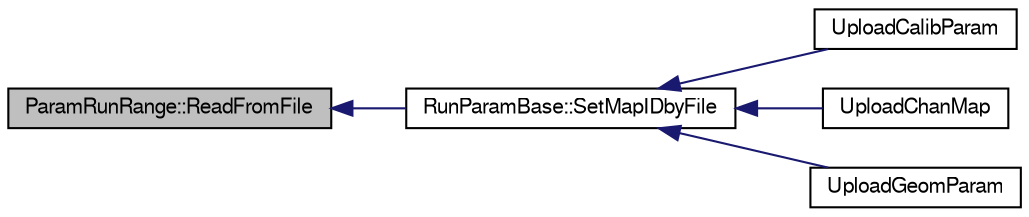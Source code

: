 digraph "ParamRunRange::ReadFromFile"
{
  bgcolor="transparent";
  edge [fontname="FreeSans",fontsize="10",labelfontname="FreeSans",labelfontsize="10"];
  node [fontname="FreeSans",fontsize="10",shape=record];
  rankdir="LR";
  Node1 [label="ParamRunRange::ReadFromFile",height=0.2,width=0.4,color="black", fillcolor="grey75", style="filled" fontcolor="black"];
  Node1 -> Node2 [dir="back",color="midnightblue",fontsize="10",style="solid",fontname="FreeSans"];
  Node2 [label="RunParamBase::SetMapIDbyFile",height=0.2,width=0.4,color="black",URL="$db/d8a/classRunParamBase.html#a8c61f49cd84ecbf5da6886acc0e4e462"];
  Node2 -> Node3 [dir="back",color="midnightblue",fontsize="10",style="solid",fontname="FreeSans"];
  Node3 [label="UploadCalibParam",height=0.2,width=0.4,color="black",URL="$db/d7d/UploadCalibParam_8C.html#abf758af3a7c6c28be661c078bb0a9ac3",tooltip="UploadCalibParam.C: Macro to upload the calibration parameter from tsv file to MySQL DB..."];
  Node2 -> Node4 [dir="back",color="midnightblue",fontsize="10",style="solid",fontname="FreeSans"];
  Node4 [label="UploadChanMap",height=0.2,width=0.4,color="black",URL="$d0/da4/UploadChanMap_8C.html#a6ec43687f04e8350c642c7866b2117f9",tooltip="UploadChanMap.C: Macro to upload the channel mapping from tsv file to MySQL DB. "];
  Node2 -> Node5 [dir="back",color="midnightblue",fontsize="10",style="solid",fontname="FreeSans"];
  Node5 [label="UploadGeomParam",height=0.2,width=0.4,color="black",URL="$d3/d9b/UploadGeomParam_8C.html#a848a5f72fcdaa3c113387cdabf946afe",tooltip="UploadGeomParam.C: Macro to upload the geometry parameter from tsv file to MySQL DB. "];
}
